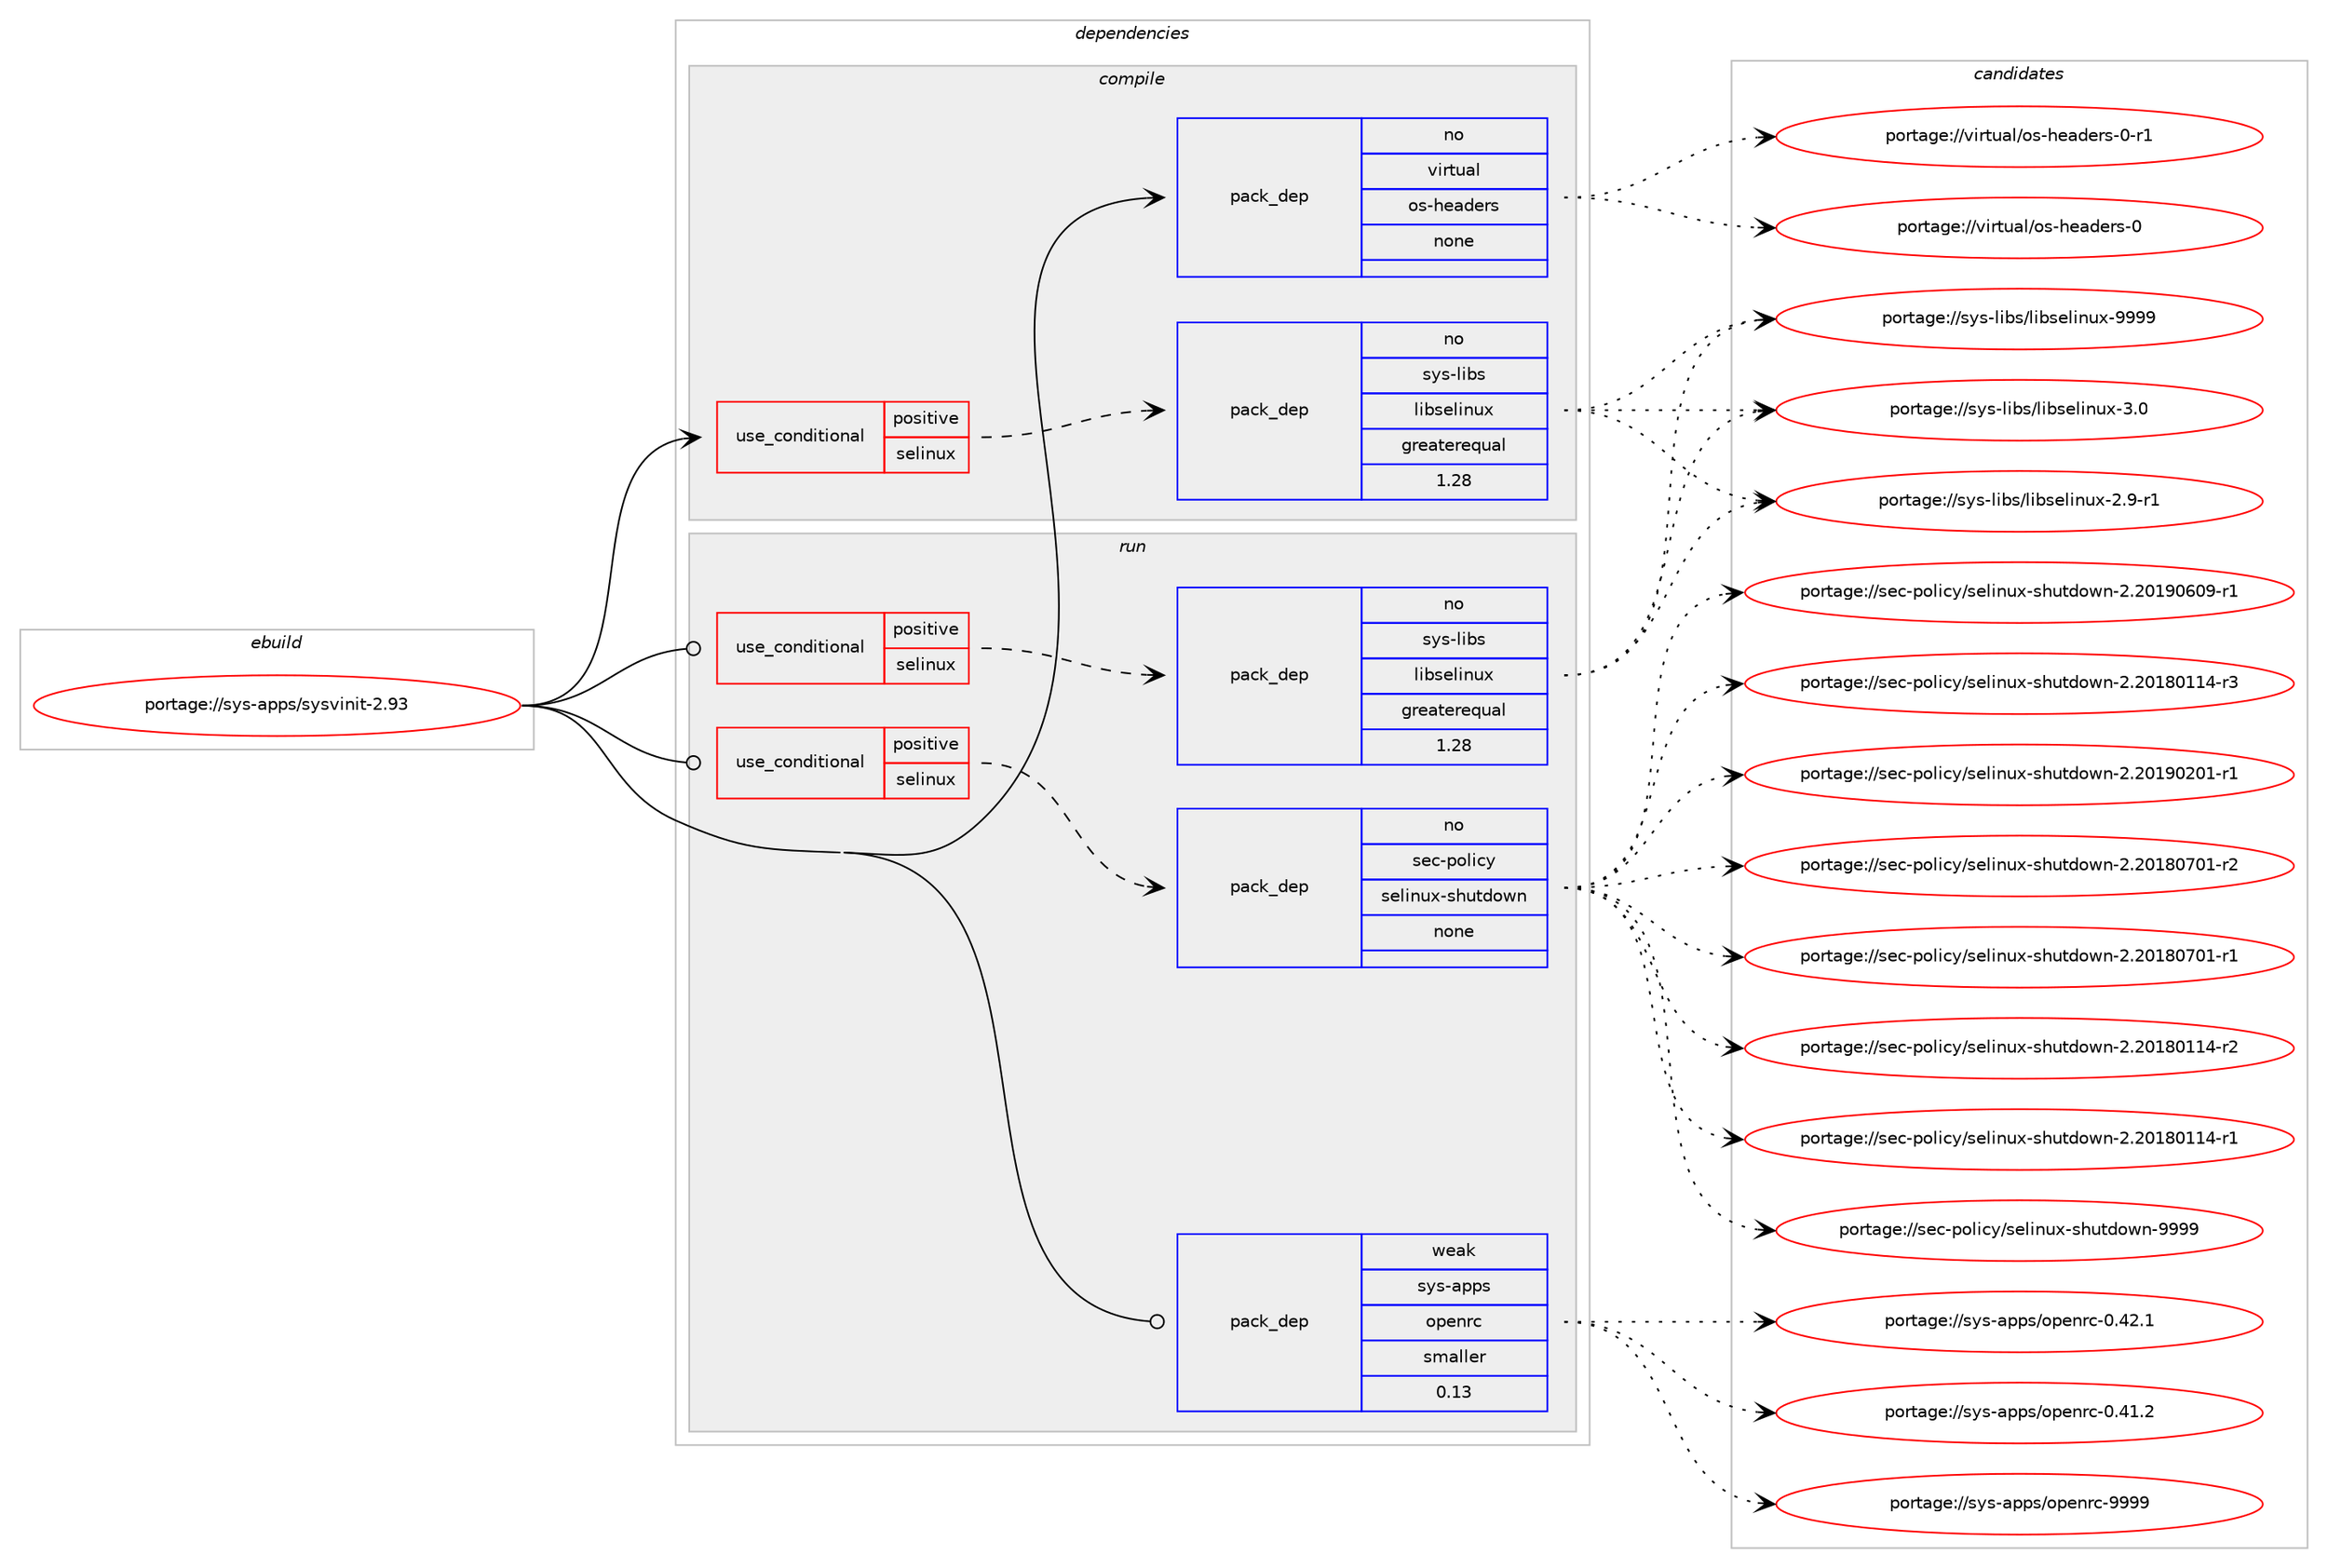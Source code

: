 digraph prolog {

# *************
# Graph options
# *************

newrank=true;
concentrate=true;
compound=true;
graph [rankdir=LR,fontname=Helvetica,fontsize=10,ranksep=1.5];#, ranksep=2.5, nodesep=0.2];
edge  [arrowhead=vee];
node  [fontname=Helvetica,fontsize=10];

# **********
# The ebuild
# **********

subgraph cluster_leftcol {
color=gray;
rank=same;
label=<<i>ebuild</i>>;
id [label="portage://sys-apps/sysvinit-2.93", color=red, width=4, href="../sys-apps/sysvinit-2.93.svg"];
}

# ****************
# The dependencies
# ****************

subgraph cluster_midcol {
color=gray;
label=<<i>dependencies</i>>;
subgraph cluster_compile {
fillcolor="#eeeeee";
style=filled;
label=<<i>compile</i>>;
subgraph cond12581 {
dependency59914 [label=<<TABLE BORDER="0" CELLBORDER="1" CELLSPACING="0" CELLPADDING="4"><TR><TD ROWSPAN="3" CELLPADDING="10">use_conditional</TD></TR><TR><TD>positive</TD></TR><TR><TD>selinux</TD></TR></TABLE>>, shape=none, color=red];
subgraph pack46068 {
dependency59915 [label=<<TABLE BORDER="0" CELLBORDER="1" CELLSPACING="0" CELLPADDING="4" WIDTH="220"><TR><TD ROWSPAN="6" CELLPADDING="30">pack_dep</TD></TR><TR><TD WIDTH="110">no</TD></TR><TR><TD>sys-libs</TD></TR><TR><TD>libselinux</TD></TR><TR><TD>greaterequal</TD></TR><TR><TD>1.28</TD></TR></TABLE>>, shape=none, color=blue];
}
dependency59914:e -> dependency59915:w [weight=20,style="dashed",arrowhead="vee"];
}
id:e -> dependency59914:w [weight=20,style="solid",arrowhead="vee"];
subgraph pack46069 {
dependency59916 [label=<<TABLE BORDER="0" CELLBORDER="1" CELLSPACING="0" CELLPADDING="4" WIDTH="220"><TR><TD ROWSPAN="6" CELLPADDING="30">pack_dep</TD></TR><TR><TD WIDTH="110">no</TD></TR><TR><TD>virtual</TD></TR><TR><TD>os-headers</TD></TR><TR><TD>none</TD></TR><TR><TD></TD></TR></TABLE>>, shape=none, color=blue];
}
id:e -> dependency59916:w [weight=20,style="solid",arrowhead="vee"];
}
subgraph cluster_compileandrun {
fillcolor="#eeeeee";
style=filled;
label=<<i>compile and run</i>>;
}
subgraph cluster_run {
fillcolor="#eeeeee";
style=filled;
label=<<i>run</i>>;
subgraph cond12582 {
dependency59917 [label=<<TABLE BORDER="0" CELLBORDER="1" CELLSPACING="0" CELLPADDING="4"><TR><TD ROWSPAN="3" CELLPADDING="10">use_conditional</TD></TR><TR><TD>positive</TD></TR><TR><TD>selinux</TD></TR></TABLE>>, shape=none, color=red];
subgraph pack46070 {
dependency59918 [label=<<TABLE BORDER="0" CELLBORDER="1" CELLSPACING="0" CELLPADDING="4" WIDTH="220"><TR><TD ROWSPAN="6" CELLPADDING="30">pack_dep</TD></TR><TR><TD WIDTH="110">no</TD></TR><TR><TD>sec-policy</TD></TR><TR><TD>selinux-shutdown</TD></TR><TR><TD>none</TD></TR><TR><TD></TD></TR></TABLE>>, shape=none, color=blue];
}
dependency59917:e -> dependency59918:w [weight=20,style="dashed",arrowhead="vee"];
}
id:e -> dependency59917:w [weight=20,style="solid",arrowhead="odot"];
subgraph cond12583 {
dependency59919 [label=<<TABLE BORDER="0" CELLBORDER="1" CELLSPACING="0" CELLPADDING="4"><TR><TD ROWSPAN="3" CELLPADDING="10">use_conditional</TD></TR><TR><TD>positive</TD></TR><TR><TD>selinux</TD></TR></TABLE>>, shape=none, color=red];
subgraph pack46071 {
dependency59920 [label=<<TABLE BORDER="0" CELLBORDER="1" CELLSPACING="0" CELLPADDING="4" WIDTH="220"><TR><TD ROWSPAN="6" CELLPADDING="30">pack_dep</TD></TR><TR><TD WIDTH="110">no</TD></TR><TR><TD>sys-libs</TD></TR><TR><TD>libselinux</TD></TR><TR><TD>greaterequal</TD></TR><TR><TD>1.28</TD></TR></TABLE>>, shape=none, color=blue];
}
dependency59919:e -> dependency59920:w [weight=20,style="dashed",arrowhead="vee"];
}
id:e -> dependency59919:w [weight=20,style="solid",arrowhead="odot"];
subgraph pack46072 {
dependency59921 [label=<<TABLE BORDER="0" CELLBORDER="1" CELLSPACING="0" CELLPADDING="4" WIDTH="220"><TR><TD ROWSPAN="6" CELLPADDING="30">pack_dep</TD></TR><TR><TD WIDTH="110">weak</TD></TR><TR><TD>sys-apps</TD></TR><TR><TD>openrc</TD></TR><TR><TD>smaller</TD></TR><TR><TD>0.13</TD></TR></TABLE>>, shape=none, color=blue];
}
id:e -> dependency59921:w [weight=20,style="solid",arrowhead="odot"];
}
}

# **************
# The candidates
# **************

subgraph cluster_choices {
rank=same;
color=gray;
label=<<i>candidates</i>>;

subgraph choice46068 {
color=black;
nodesep=1;
choice115121115451081059811547108105981151011081051101171204557575757 [label="portage://sys-libs/libselinux-9999", color=red, width=4,href="../sys-libs/libselinux-9999.svg"];
choice1151211154510810598115471081059811510110810511011712045514648 [label="portage://sys-libs/libselinux-3.0", color=red, width=4,href="../sys-libs/libselinux-3.0.svg"];
choice11512111545108105981154710810598115101108105110117120455046574511449 [label="portage://sys-libs/libselinux-2.9-r1", color=red, width=4,href="../sys-libs/libselinux-2.9-r1.svg"];
dependency59915:e -> choice115121115451081059811547108105981151011081051101171204557575757:w [style=dotted,weight="100"];
dependency59915:e -> choice1151211154510810598115471081059811510110810511011712045514648:w [style=dotted,weight="100"];
dependency59915:e -> choice11512111545108105981154710810598115101108105110117120455046574511449:w [style=dotted,weight="100"];
}
subgraph choice46069 {
color=black;
nodesep=1;
choice1181051141161179710847111115451041019710010111411545484511449 [label="portage://virtual/os-headers-0-r1", color=red, width=4,href="../virtual/os-headers-0-r1.svg"];
choice118105114116117971084711111545104101971001011141154548 [label="portage://virtual/os-headers-0", color=red, width=4,href="../virtual/os-headers-0.svg"];
dependency59916:e -> choice1181051141161179710847111115451041019710010111411545484511449:w [style=dotted,weight="100"];
dependency59916:e -> choice118105114116117971084711111545104101971001011141154548:w [style=dotted,weight="100"];
}
subgraph choice46070 {
color=black;
nodesep=1;
choice11510199451121111081059912147115101108105110117120451151041171161001111191104557575757 [label="portage://sec-policy/selinux-shutdown-9999", color=red, width=4,href="../sec-policy/selinux-shutdown-9999.svg"];
choice115101994511211110810599121471151011081051101171204511510411711610011111911045504650484957485448574511449 [label="portage://sec-policy/selinux-shutdown-2.20190609-r1", color=red, width=4,href="../sec-policy/selinux-shutdown-2.20190609-r1.svg"];
choice115101994511211110810599121471151011081051101171204511510411711610011111911045504650484957485048494511449 [label="portage://sec-policy/selinux-shutdown-2.20190201-r1", color=red, width=4,href="../sec-policy/selinux-shutdown-2.20190201-r1.svg"];
choice115101994511211110810599121471151011081051101171204511510411711610011111911045504650484956485548494511450 [label="portage://sec-policy/selinux-shutdown-2.20180701-r2", color=red, width=4,href="../sec-policy/selinux-shutdown-2.20180701-r2.svg"];
choice115101994511211110810599121471151011081051101171204511510411711610011111911045504650484956485548494511449 [label="portage://sec-policy/selinux-shutdown-2.20180701-r1", color=red, width=4,href="../sec-policy/selinux-shutdown-2.20180701-r1.svg"];
choice115101994511211110810599121471151011081051101171204511510411711610011111911045504650484956484949524511451 [label="portage://sec-policy/selinux-shutdown-2.20180114-r3", color=red, width=4,href="../sec-policy/selinux-shutdown-2.20180114-r3.svg"];
choice115101994511211110810599121471151011081051101171204511510411711610011111911045504650484956484949524511450 [label="portage://sec-policy/selinux-shutdown-2.20180114-r2", color=red, width=4,href="../sec-policy/selinux-shutdown-2.20180114-r2.svg"];
choice115101994511211110810599121471151011081051101171204511510411711610011111911045504650484956484949524511449 [label="portage://sec-policy/selinux-shutdown-2.20180114-r1", color=red, width=4,href="../sec-policy/selinux-shutdown-2.20180114-r1.svg"];
dependency59918:e -> choice11510199451121111081059912147115101108105110117120451151041171161001111191104557575757:w [style=dotted,weight="100"];
dependency59918:e -> choice115101994511211110810599121471151011081051101171204511510411711610011111911045504650484957485448574511449:w [style=dotted,weight="100"];
dependency59918:e -> choice115101994511211110810599121471151011081051101171204511510411711610011111911045504650484957485048494511449:w [style=dotted,weight="100"];
dependency59918:e -> choice115101994511211110810599121471151011081051101171204511510411711610011111911045504650484956485548494511450:w [style=dotted,weight="100"];
dependency59918:e -> choice115101994511211110810599121471151011081051101171204511510411711610011111911045504650484956485548494511449:w [style=dotted,weight="100"];
dependency59918:e -> choice115101994511211110810599121471151011081051101171204511510411711610011111911045504650484956484949524511451:w [style=dotted,weight="100"];
dependency59918:e -> choice115101994511211110810599121471151011081051101171204511510411711610011111911045504650484956484949524511450:w [style=dotted,weight="100"];
dependency59918:e -> choice115101994511211110810599121471151011081051101171204511510411711610011111911045504650484956484949524511449:w [style=dotted,weight="100"];
}
subgraph choice46071 {
color=black;
nodesep=1;
choice115121115451081059811547108105981151011081051101171204557575757 [label="portage://sys-libs/libselinux-9999", color=red, width=4,href="../sys-libs/libselinux-9999.svg"];
choice1151211154510810598115471081059811510110810511011712045514648 [label="portage://sys-libs/libselinux-3.0", color=red, width=4,href="../sys-libs/libselinux-3.0.svg"];
choice11512111545108105981154710810598115101108105110117120455046574511449 [label="portage://sys-libs/libselinux-2.9-r1", color=red, width=4,href="../sys-libs/libselinux-2.9-r1.svg"];
dependency59920:e -> choice115121115451081059811547108105981151011081051101171204557575757:w [style=dotted,weight="100"];
dependency59920:e -> choice1151211154510810598115471081059811510110810511011712045514648:w [style=dotted,weight="100"];
dependency59920:e -> choice11512111545108105981154710810598115101108105110117120455046574511449:w [style=dotted,weight="100"];
}
subgraph choice46072 {
color=black;
nodesep=1;
choice115121115459711211211547111112101110114994557575757 [label="portage://sys-apps/openrc-9999", color=red, width=4,href="../sys-apps/openrc-9999.svg"];
choice1151211154597112112115471111121011101149945484652504649 [label="portage://sys-apps/openrc-0.42.1", color=red, width=4,href="../sys-apps/openrc-0.42.1.svg"];
choice1151211154597112112115471111121011101149945484652494650 [label="portage://sys-apps/openrc-0.41.2", color=red, width=4,href="../sys-apps/openrc-0.41.2.svg"];
dependency59921:e -> choice115121115459711211211547111112101110114994557575757:w [style=dotted,weight="100"];
dependency59921:e -> choice1151211154597112112115471111121011101149945484652504649:w [style=dotted,weight="100"];
dependency59921:e -> choice1151211154597112112115471111121011101149945484652494650:w [style=dotted,weight="100"];
}
}

}
